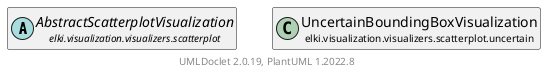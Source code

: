 @startuml
    remove .*\.(Instance|Par|Parameterizer|Factory)$
    set namespaceSeparator none
    hide empty fields
    hide empty methods

    class "<size:14>UncertainBoundingBoxVisualization.Instance\n<size:10>elki.visualization.visualizers.scatterplot.uncertain" as elki.visualization.visualizers.scatterplot.uncertain.UncertainBoundingBoxVisualization.Instance [[UncertainBoundingBoxVisualization.Instance.html]] {
        {static} +CSS_CLASS: String
        #rel: Relation<? extends UncertainObject>
        +Instance(VisualizerContext, VisualizationTask, VisualizationPlot, double, double, Projection)
        +fullRedraw(): void
    }

    abstract class "<size:14>AbstractScatterplotVisualization\n<size:10>elki.visualization.visualizers.scatterplot" as elki.visualization.visualizers.scatterplot.AbstractScatterplotVisualization [[../AbstractScatterplotVisualization.html]]
    class "<size:14>UncertainBoundingBoxVisualization\n<size:10>elki.visualization.visualizers.scatterplot.uncertain" as elki.visualization.visualizers.scatterplot.uncertain.UncertainBoundingBoxVisualization [[UncertainBoundingBoxVisualization.html]]

    elki.visualization.visualizers.scatterplot.AbstractScatterplotVisualization <|-- elki.visualization.visualizers.scatterplot.uncertain.UncertainBoundingBoxVisualization.Instance
    elki.visualization.visualizers.scatterplot.uncertain.UncertainBoundingBoxVisualization +-- elki.visualization.visualizers.scatterplot.uncertain.UncertainBoundingBoxVisualization.Instance

    center footer UMLDoclet 2.0.19, PlantUML 1.2022.8
@enduml
